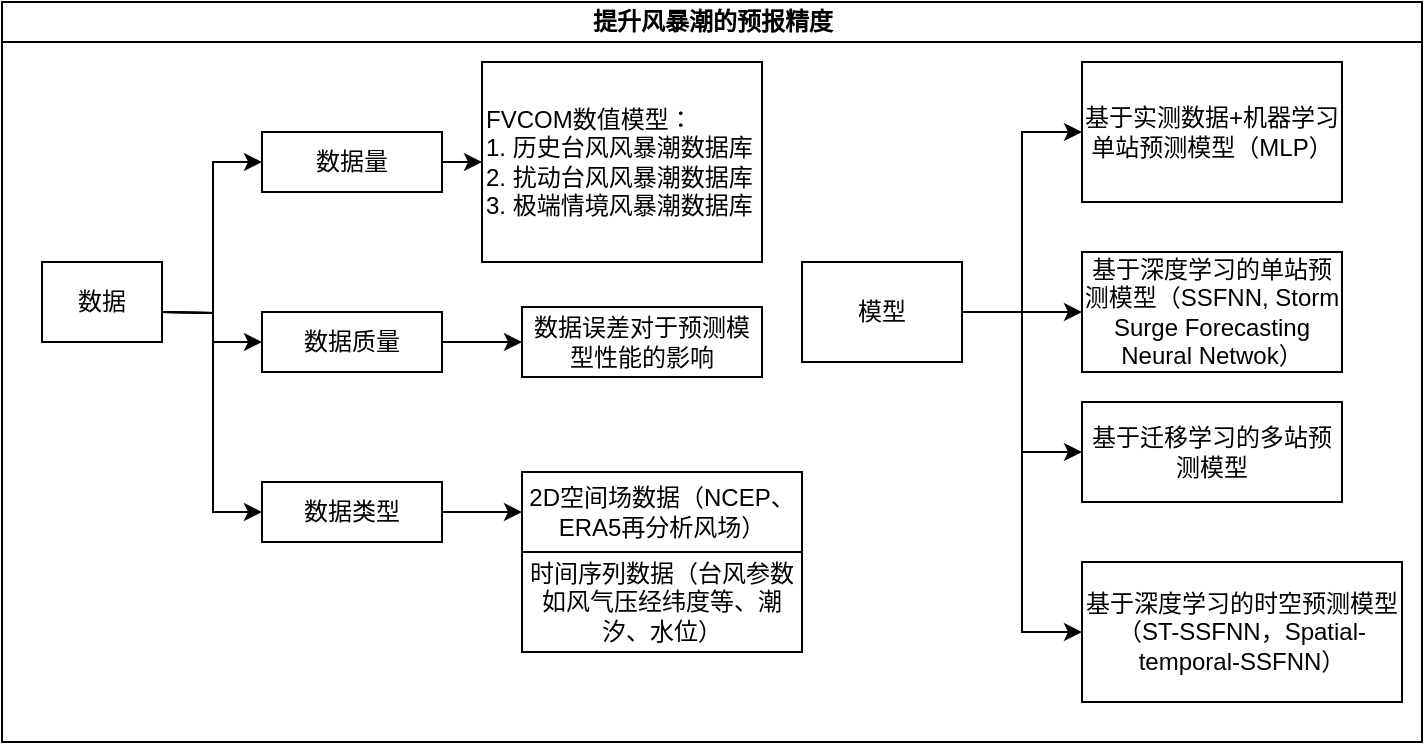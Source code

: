 <mxfile version="20.8.20" type="github">
  <diagram id="prtHgNgQTEPvFCAcTncT" name="Page-1">
    <mxGraphModel dx="794" dy="446" grid="1" gridSize="10" guides="1" tooltips="1" connect="1" arrows="1" fold="1" page="1" pageScale="1" pageWidth="827" pageHeight="1169" math="0" shadow="0">
      <root>
        <mxCell id="0" />
        <mxCell id="1" parent="0" />
        <mxCell id="dNxyNK7c78bLwvsdeMH5-11" value="提升风暴潮的预报精度" style="swimlane;html=1;startSize=20;horizontal=1;containerType=tree;glass=0;" parent="1" vertex="1">
          <mxGeometry x="59" y="110" width="710" height="370" as="geometry" />
        </mxCell>
        <mxCell id="Y2Lpt3KpgBR425DeF8ti-7" style="edgeStyle=orthogonalEdgeStyle;rounded=0;orthogonalLoop=1;jettySize=auto;html=1;exitX=1;exitY=0.5;exitDx=0;exitDy=0;exitPerimeter=0;entryX=0;entryY=0.5;entryDx=0;entryDy=0;" edge="1" parent="dNxyNK7c78bLwvsdeMH5-11" target="Y2Lpt3KpgBR425DeF8ti-2">
          <mxGeometry relative="1" as="geometry">
            <mxPoint x="80" y="155" as="sourcePoint" />
          </mxGeometry>
        </mxCell>
        <mxCell id="Y2Lpt3KpgBR425DeF8ti-8" style="edgeStyle=orthogonalEdgeStyle;rounded=0;orthogonalLoop=1;jettySize=auto;html=1;exitX=1;exitY=0.5;exitDx=0;exitDy=0;exitPerimeter=0;entryX=0;entryY=0.5;entryDx=0;entryDy=0;" edge="1" parent="dNxyNK7c78bLwvsdeMH5-11" target="Y2Lpt3KpgBR425DeF8ti-3">
          <mxGeometry relative="1" as="geometry">
            <mxPoint x="80" y="155" as="sourcePoint" />
          </mxGeometry>
        </mxCell>
        <mxCell id="Y2Lpt3KpgBR425DeF8ti-9" style="edgeStyle=orthogonalEdgeStyle;rounded=0;orthogonalLoop=1;jettySize=auto;html=1;exitX=1;exitY=0.5;exitDx=0;exitDy=0;exitPerimeter=0;entryX=0;entryY=0.5;entryDx=0;entryDy=0;" edge="1" parent="dNxyNK7c78bLwvsdeMH5-11" target="Y2Lpt3KpgBR425DeF8ti-4">
          <mxGeometry relative="1" as="geometry">
            <mxPoint x="80" y="155" as="sourcePoint" />
          </mxGeometry>
        </mxCell>
        <mxCell id="Y2Lpt3KpgBR425DeF8ti-1" value="数据" style="rounded=0;whiteSpace=wrap;html=1;points=[[0,0,0,0,0],[0,0.25,0,0,0],[0,0.5,0,0,0],[0,0.75,0,0,0],[0,1,0,0,0],[0.25,0,0,0,0],[0.25,1,0,0,0],[0.5,0,0,0,0],[0.5,1,0,0,0],[0.75,0,0,0,0],[0.75,1,0,0,0],[1,0,0,0,0],[1,0.25,0,0,0],[1,0.5,0,0,0],[1,0.75,0,0,0],[1,1,0,0,0]];" vertex="1" parent="dNxyNK7c78bLwvsdeMH5-11">
          <mxGeometry x="20" y="130" width="60" height="40" as="geometry" />
        </mxCell>
        <mxCell id="Y2Lpt3KpgBR425DeF8ti-25" style="edgeStyle=orthogonalEdgeStyle;rounded=0;orthogonalLoop=1;jettySize=auto;html=1;exitX=1;exitY=0.5;exitDx=0;exitDy=0;entryX=0;entryY=0.5;entryDx=0;entryDy=0;" edge="1" parent="dNxyNK7c78bLwvsdeMH5-11" source="Y2Lpt3KpgBR425DeF8ti-2" target="Y2Lpt3KpgBR425DeF8ti-22">
          <mxGeometry relative="1" as="geometry" />
        </mxCell>
        <mxCell id="Y2Lpt3KpgBR425DeF8ti-2" value="数据量" style="rounded=0;whiteSpace=wrap;html=1;" vertex="1" parent="dNxyNK7c78bLwvsdeMH5-11">
          <mxGeometry x="130" y="65" width="90" height="30" as="geometry" />
        </mxCell>
        <mxCell id="Y2Lpt3KpgBR425DeF8ti-3" value="数据质量" style="rounded=0;whiteSpace=wrap;html=1;" vertex="1" parent="dNxyNK7c78bLwvsdeMH5-11">
          <mxGeometry x="130" y="155" width="90" height="30" as="geometry" />
        </mxCell>
        <mxCell id="Y2Lpt3KpgBR425DeF8ti-34" style="edgeStyle=orthogonalEdgeStyle;rounded=0;orthogonalLoop=1;jettySize=auto;html=1;exitX=1;exitY=0.5;exitDx=0;exitDy=0;entryX=0;entryY=0.5;entryDx=0;entryDy=0;" edge="1" parent="dNxyNK7c78bLwvsdeMH5-11" source="Y2Lpt3KpgBR425DeF8ti-4" target="Y2Lpt3KpgBR425DeF8ti-29">
          <mxGeometry relative="1" as="geometry" />
        </mxCell>
        <mxCell id="Y2Lpt3KpgBR425DeF8ti-4" value="数据类型" style="rounded=0;whiteSpace=wrap;html=1;" vertex="1" parent="dNxyNK7c78bLwvsdeMH5-11">
          <mxGeometry x="130" y="240" width="90" height="30" as="geometry" />
        </mxCell>
        <mxCell id="Y2Lpt3KpgBR425DeF8ti-12" style="edgeStyle=orthogonalEdgeStyle;rounded=0;orthogonalLoop=1;jettySize=auto;html=1;exitX=1;exitY=0.5;exitDx=0;exitDy=0;exitPerimeter=0;entryX=0;entryY=0.5;entryDx=0;entryDy=0;" edge="1" source="Y2Lpt3KpgBR425DeF8ti-15" target="Y2Lpt3KpgBR425DeF8ti-16" parent="dNxyNK7c78bLwvsdeMH5-11">
          <mxGeometry relative="1" as="geometry" />
        </mxCell>
        <mxCell id="Y2Lpt3KpgBR425DeF8ti-13" style="edgeStyle=orthogonalEdgeStyle;rounded=0;orthogonalLoop=1;jettySize=auto;html=1;exitX=1;exitY=0.5;exitDx=0;exitDy=0;exitPerimeter=0;entryX=0;entryY=0.5;entryDx=0;entryDy=0;" edge="1" source="Y2Lpt3KpgBR425DeF8ti-15" target="Y2Lpt3KpgBR425DeF8ti-17" parent="dNxyNK7c78bLwvsdeMH5-11">
          <mxGeometry relative="1" as="geometry" />
        </mxCell>
        <mxCell id="Y2Lpt3KpgBR425DeF8ti-14" style="edgeStyle=orthogonalEdgeStyle;rounded=0;orthogonalLoop=1;jettySize=auto;html=1;exitX=1;exitY=0.5;exitDx=0;exitDy=0;exitPerimeter=0;entryX=0;entryY=0.5;entryDx=0;entryDy=0;" edge="1" source="Y2Lpt3KpgBR425DeF8ti-15" target="Y2Lpt3KpgBR425DeF8ti-18" parent="dNxyNK7c78bLwvsdeMH5-11">
          <mxGeometry relative="1" as="geometry" />
        </mxCell>
        <mxCell id="Y2Lpt3KpgBR425DeF8ti-15" value="模型" style="rounded=0;whiteSpace=wrap;html=1;points=[[0,0,0,0,0],[0,0.25,0,0,0],[0,0.5,0,0,0],[0,0.75,0,0,0],[0,1,0,0,0],[0.25,0,0,0,0],[0.25,1,0,0,0],[0.5,0,0,0,0],[0.5,1,0,0,0],[0.75,0,0,0,0],[0.75,1,0,0,0],[1,0,0,0,0],[1,0.25,0,0,0],[1,0.5,0,0,0],[1,0.75,0,0,0],[1,1,0,0,0]];" vertex="1" parent="dNxyNK7c78bLwvsdeMH5-11">
          <mxGeometry x="400" y="130" width="80" height="50" as="geometry" />
        </mxCell>
        <mxCell id="Y2Lpt3KpgBR425DeF8ti-16" value="基于实测数据+机器学习单站预测模型（MLP）" style="rounded=0;whiteSpace=wrap;html=1;" vertex="1" parent="dNxyNK7c78bLwvsdeMH5-11">
          <mxGeometry x="540" y="30" width="130" height="70" as="geometry" />
        </mxCell>
        <mxCell id="Y2Lpt3KpgBR425DeF8ti-17" value="基于深度学习的单站预测模型（SSFNN, Storm Surge Forecasting Neural Netwok）" style="rounded=0;whiteSpace=wrap;html=1;" vertex="1" parent="dNxyNK7c78bLwvsdeMH5-11">
          <mxGeometry x="540" y="125" width="130" height="60" as="geometry" />
        </mxCell>
        <mxCell id="Y2Lpt3KpgBR425DeF8ti-18" value="基于迁移学习的多站预测模型" style="rounded=0;whiteSpace=wrap;html=1;" vertex="1" parent="dNxyNK7c78bLwvsdeMH5-11">
          <mxGeometry x="540" y="200" width="130" height="50" as="geometry" />
        </mxCell>
        <mxCell id="Y2Lpt3KpgBR425DeF8ti-19" style="edgeStyle=orthogonalEdgeStyle;rounded=0;orthogonalLoop=1;jettySize=auto;html=1;exitX=1;exitY=0.5;exitDx=0;exitDy=0;exitPerimeter=0;entryX=0;entryY=0.5;entryDx=0;entryDy=0;" edge="1" target="Y2Lpt3KpgBR425DeF8ti-20" source="Y2Lpt3KpgBR425DeF8ti-15" parent="dNxyNK7c78bLwvsdeMH5-11">
          <mxGeometry relative="1" as="geometry">
            <mxPoint x="500" y="225" as="sourcePoint" />
          </mxGeometry>
        </mxCell>
        <mxCell id="Y2Lpt3KpgBR425DeF8ti-20" value="基于深度学习的时空预测模型（ST-SSFNN，Spatial-temporal-SSFNN）" style="rounded=0;whiteSpace=wrap;html=1;" vertex="1" parent="dNxyNK7c78bLwvsdeMH5-11">
          <mxGeometry x="540" y="280" width="160" height="70" as="geometry" />
        </mxCell>
        <mxCell id="Y2Lpt3KpgBR425DeF8ti-22" value="FVCOM数值模型：&lt;br&gt;1. 历史台风风暴潮数据库&lt;br&gt;2. 扰动台风风暴潮数据库&lt;br&gt;3. 极端情境风暴潮数据库" style="rounded=0;whiteSpace=wrap;html=1;align=left;" vertex="1" parent="dNxyNK7c78bLwvsdeMH5-11">
          <mxGeometry x="240" y="30" width="140" height="100" as="geometry" />
        </mxCell>
        <mxCell id="Y2Lpt3KpgBR425DeF8ti-26" style="edgeStyle=orthogonalEdgeStyle;rounded=0;orthogonalLoop=1;jettySize=auto;html=1;exitX=1;exitY=0.5;exitDx=0;exitDy=0;exitPerimeter=0;entryX=0;entryY=0.5;entryDx=0;entryDy=0;" edge="1" target="Y2Lpt3KpgBR425DeF8ti-27" source="Y2Lpt3KpgBR425DeF8ti-3" parent="dNxyNK7c78bLwvsdeMH5-11">
          <mxGeometry relative="1" as="geometry">
            <mxPoint x="150" y="265" as="sourcePoint" />
          </mxGeometry>
        </mxCell>
        <mxCell id="Y2Lpt3KpgBR425DeF8ti-27" value="数据误差对于预测模型性能的影响" style="rounded=0;whiteSpace=wrap;html=1;" vertex="1" parent="dNxyNK7c78bLwvsdeMH5-11">
          <mxGeometry x="260" y="152.5" width="120" height="35" as="geometry" />
        </mxCell>
        <mxCell id="Y2Lpt3KpgBR425DeF8ti-29" value="2D空间场数据（NCEP、ERA5再分析风场）" style="whiteSpace=wrap;html=1;rounded=0;" vertex="1" parent="dNxyNK7c78bLwvsdeMH5-11">
          <mxGeometry x="260" y="235" width="140" height="40" as="geometry" />
        </mxCell>
        <mxCell id="Y2Lpt3KpgBR425DeF8ti-59" value="时间序列数据（台风参数如风气压经纬度等、潮汐、水位）" style="whiteSpace=wrap;html=1;rounded=0;" vertex="1" parent="dNxyNK7c78bLwvsdeMH5-11">
          <mxGeometry x="260" y="275" width="140" height="50" as="geometry" />
        </mxCell>
      </root>
    </mxGraphModel>
  </diagram>
</mxfile>
